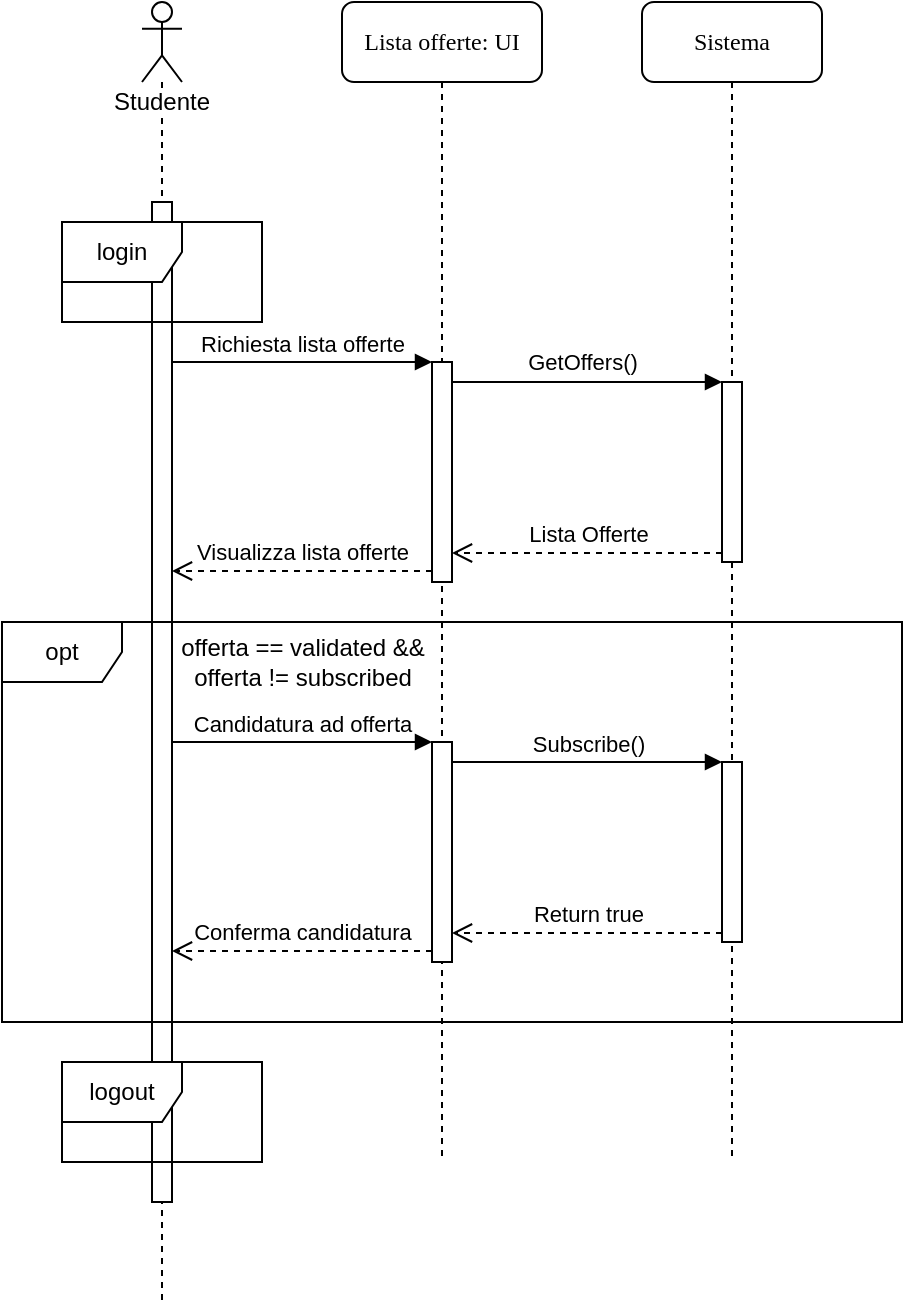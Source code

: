 <mxfile version="14.0.1" type="github">
  <diagram name="Page-1" id="13e1069c-82ec-6db2-03f1-153e76fe0fe0">
    <mxGraphModel dx="1422" dy="763" grid="1" gridSize="10" guides="1" tooltips="1" connect="1" arrows="1" fold="1" page="1" pageScale="1" pageWidth="1100" pageHeight="850" background="#ffffff" math="0" shadow="0">
      <root>
        <mxCell id="0" />
        <mxCell id="1" parent="0" />
        <mxCell id="7baba1c4bc27f4b0-2" value="Lista offerte: UI" style="shape=umlLifeline;perimeter=lifelinePerimeter;whiteSpace=wrap;html=1;container=1;collapsible=0;recursiveResize=0;outlineConnect=0;rounded=1;shadow=0;comic=0;labelBackgroundColor=none;strokeWidth=1;fontFamily=Verdana;fontSize=12;align=center;" parent="1" vertex="1">
          <mxGeometry x="240" y="80" width="100" height="580" as="geometry" />
        </mxCell>
        <mxCell id="bqDH9FvKCEu9mkxEodjB-8" value="" style="html=1;points=[];perimeter=orthogonalPerimeter;shadow=0;sketch=0;fillColor=#FFFFFF;" parent="7baba1c4bc27f4b0-2" vertex="1">
          <mxGeometry x="45" y="180" width="10" height="110" as="geometry" />
        </mxCell>
        <mxCell id="bqDH9FvKCEu9mkxEodjB-21" value="" style="html=1;points=[];perimeter=orthogonalPerimeter;shadow=0;labelBackgroundColor=none;sketch=0;fillColor=#FFFFFF;" parent="7baba1c4bc27f4b0-2" vertex="1">
          <mxGeometry x="45" y="370" width="10" height="110" as="geometry" />
        </mxCell>
        <mxCell id="7baba1c4bc27f4b0-8" value="Sistema" style="shape=umlLifeline;perimeter=lifelinePerimeter;whiteSpace=wrap;html=1;container=1;collapsible=0;recursiveResize=0;outlineConnect=0;rounded=1;shadow=0;comic=0;labelBackgroundColor=none;strokeWidth=1;fontFamily=Verdana;fontSize=12;align=center;" parent="1" vertex="1">
          <mxGeometry x="390" y="80" width="90" height="580" as="geometry" />
        </mxCell>
        <mxCell id="bqDH9FvKCEu9mkxEodjB-11" value="" style="html=1;points=[];perimeter=orthogonalPerimeter;shadow=0;sketch=0;fillColor=#FFFFFF;" parent="7baba1c4bc27f4b0-8" vertex="1">
          <mxGeometry x="40" y="190" width="10" height="90" as="geometry" />
        </mxCell>
        <mxCell id="bqDH9FvKCEu9mkxEodjB-24" value="" style="html=1;points=[];perimeter=orthogonalPerimeter;shadow=0;labelBackgroundColor=none;sketch=0;fillColor=#FFFFFF;" parent="7baba1c4bc27f4b0-8" vertex="1">
          <mxGeometry x="40" y="380" width="10" height="90" as="geometry" />
        </mxCell>
        <mxCell id="bqDH9FvKCEu9mkxEodjB-1" value="&lt;span style=&quot;background-color: rgb(255 , 255 , 255)&quot;&gt;Studente&lt;/span&gt;" style="shape=umlLifeline;participant=umlActor;perimeter=lifelinePerimeter;whiteSpace=wrap;html=1;container=1;collapsible=0;recursiveResize=0;verticalAlign=top;spacingTop=36;outlineConnect=0;" parent="1" vertex="1">
          <mxGeometry x="140" y="80" width="20" height="650" as="geometry" />
        </mxCell>
        <mxCell id="bqDH9FvKCEu9mkxEodjB-2" value="" style="html=1;points=[];perimeter=orthogonalPerimeter;" parent="bqDH9FvKCEu9mkxEodjB-1" vertex="1">
          <mxGeometry x="5" y="100" width="10" height="500" as="geometry" />
        </mxCell>
        <mxCell id="bqDH9FvKCEu9mkxEodjB-3" value="&lt;div&gt;login&lt;/div&gt;" style="shape=umlFrame;whiteSpace=wrap;html=1;shadow=0;sketch=0;labelBackgroundColor=none;" parent="1" vertex="1">
          <mxGeometry x="100" y="190" width="100" height="50" as="geometry" />
        </mxCell>
        <mxCell id="bqDH9FvKCEu9mkxEodjB-9" value="Richiesta lista offerte" style="html=1;verticalAlign=bottom;endArrow=block;entryX=0;entryY=0;" parent="1" source="bqDH9FvKCEu9mkxEodjB-2" target="bqDH9FvKCEu9mkxEodjB-8" edge="1">
          <mxGeometry relative="1" as="geometry">
            <mxPoint x="220" y="260" as="sourcePoint" />
          </mxGeometry>
        </mxCell>
        <mxCell id="bqDH9FvKCEu9mkxEodjB-10" value="Visualizza lista offerte" style="html=1;verticalAlign=bottom;endArrow=open;dashed=1;endSize=8;exitX=0;exitY=0.95;" parent="1" source="bqDH9FvKCEu9mkxEodjB-8" target="bqDH9FvKCEu9mkxEodjB-2" edge="1">
          <mxGeometry relative="1" as="geometry">
            <mxPoint x="180" y="336" as="targetPoint" />
          </mxGeometry>
        </mxCell>
        <mxCell id="bqDH9FvKCEu9mkxEodjB-12" value="" style="html=1;verticalAlign=bottom;endArrow=block;entryX=0;entryY=0;" parent="1" source="bqDH9FvKCEu9mkxEodjB-8" target="bqDH9FvKCEu9mkxEodjB-11" edge="1">
          <mxGeometry x="-0.037" y="10" relative="1" as="geometry">
            <mxPoint x="330" y="260" as="sourcePoint" />
            <mxPoint as="offset" />
          </mxGeometry>
        </mxCell>
        <mxCell id="bqDH9FvKCEu9mkxEodjB-17" value="GetOffers()" style="edgeLabel;html=1;align=center;verticalAlign=middle;resizable=0;points=[];" parent="bqDH9FvKCEu9mkxEodjB-12" vertex="1" connectable="0">
          <mxGeometry x="-0.164" y="1" relative="1" as="geometry">
            <mxPoint x="8.45" y="-9" as="offset" />
          </mxGeometry>
        </mxCell>
        <mxCell id="bqDH9FvKCEu9mkxEodjB-13" value="Lista Offerte" style="html=1;verticalAlign=bottom;endArrow=open;dashed=1;endSize=8;exitX=0;exitY=0.95;" parent="1" source="bqDH9FvKCEu9mkxEodjB-11" target="bqDH9FvKCEu9mkxEodjB-8" edge="1">
          <mxGeometry relative="1" as="geometry">
            <mxPoint x="330" y="336" as="targetPoint" />
          </mxGeometry>
        </mxCell>
        <mxCell id="bqDH9FvKCEu9mkxEodjB-20" value="&lt;div&gt;offerta == validated &amp;amp;&amp;amp;&lt;/div&gt;&lt;div&gt;offerta != subscribed&lt;br&gt;&lt;/div&gt;" style="text;html=1;align=center;verticalAlign=middle;resizable=0;points=[];autosize=1;" parent="1" vertex="1">
          <mxGeometry x="150" y="395" width="140" height="30" as="geometry" />
        </mxCell>
        <mxCell id="bqDH9FvKCEu9mkxEodjB-22" value="Candidatura ad offerta" style="html=1;verticalAlign=bottom;endArrow=block;entryX=0;entryY=0;" parent="1" source="bqDH9FvKCEu9mkxEodjB-2" target="bqDH9FvKCEu9mkxEodjB-21" edge="1">
          <mxGeometry relative="1" as="geometry">
            <mxPoint x="215" y="450" as="sourcePoint" />
          </mxGeometry>
        </mxCell>
        <mxCell id="bqDH9FvKCEu9mkxEodjB-23" value="Conferma candidatura" style="html=1;verticalAlign=bottom;endArrow=open;dashed=1;endSize=8;exitX=0;exitY=0.95;" parent="1" source="bqDH9FvKCEu9mkxEodjB-21" target="bqDH9FvKCEu9mkxEodjB-2" edge="1">
          <mxGeometry relative="1" as="geometry">
            <mxPoint x="170" y="555" as="targetPoint" />
          </mxGeometry>
        </mxCell>
        <mxCell id="bqDH9FvKCEu9mkxEodjB-25" value="Subscribe()" style="html=1;verticalAlign=bottom;endArrow=block;entryX=0;entryY=0;" parent="1" source="bqDH9FvKCEu9mkxEodjB-21" target="bqDH9FvKCEu9mkxEodjB-24" edge="1">
          <mxGeometry relative="1" as="geometry">
            <mxPoint x="360" y="460" as="sourcePoint" />
          </mxGeometry>
        </mxCell>
        <mxCell id="bqDH9FvKCEu9mkxEodjB-26" value="Return true" style="html=1;verticalAlign=bottom;endArrow=open;dashed=1;endSize=8;exitX=0;exitY=0.95;" parent="1" source="bqDH9FvKCEu9mkxEodjB-24" target="bqDH9FvKCEu9mkxEodjB-21" edge="1">
          <mxGeometry relative="1" as="geometry">
            <mxPoint x="330" y="546" as="targetPoint" />
          </mxGeometry>
        </mxCell>
        <mxCell id="bqDH9FvKCEu9mkxEodjB-30" value="logout" style="shape=umlFrame;whiteSpace=wrap;html=1;shadow=0;sketch=0;labelBackgroundColor=none;" parent="1" vertex="1">
          <mxGeometry x="100" y="610" width="100" height="50" as="geometry" />
        </mxCell>
        <mxCell id="bqDH9FvKCEu9mkxEodjB-19" value="opt" style="shape=umlFrame;whiteSpace=wrap;html=1;shadow=0;labelBackgroundColor=none;sketch=0;fillColor=#FFFFFF;" parent="1" vertex="1">
          <mxGeometry x="70" y="390" width="450" height="200" as="geometry" />
        </mxCell>
      </root>
    </mxGraphModel>
  </diagram>
</mxfile>
